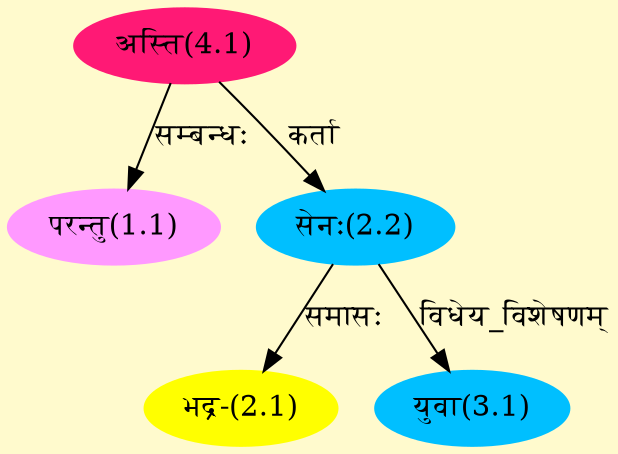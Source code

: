 digraph G{
rankdir=BT;
 compound=true;
 bgcolor="lemonchiffon1";
Node1_1 [style=filled, color="#FF99FF" label = "परन्तु(1.1)"]
Node4_1 [style=filled, color="#FF1975" label = "अस्ति(4.1)"]
Node2_1 [style=filled, color="#FFFF00" label = "भद्र-(2.1)"]
Node2_2 [style=filled, color="#00BFFF" label = "सेनः(2.2)"]
Node3_1 [style=filled, color="#00BFFF" label = "युवा(3.1)"]
/* Start of Relations section */

Node1_1 -> Node4_1 [  label="सम्बन्धः"  dir="back" ]
Node2_1 -> Node2_2 [  label="समासः"  dir="back" ]
Node2_2 -> Node4_1 [  label="कर्ता"  dir="back" ]
Node3_1 -> Node2_2 [  label="विधेय_विशेषणम्"  dir="back" ]
}
